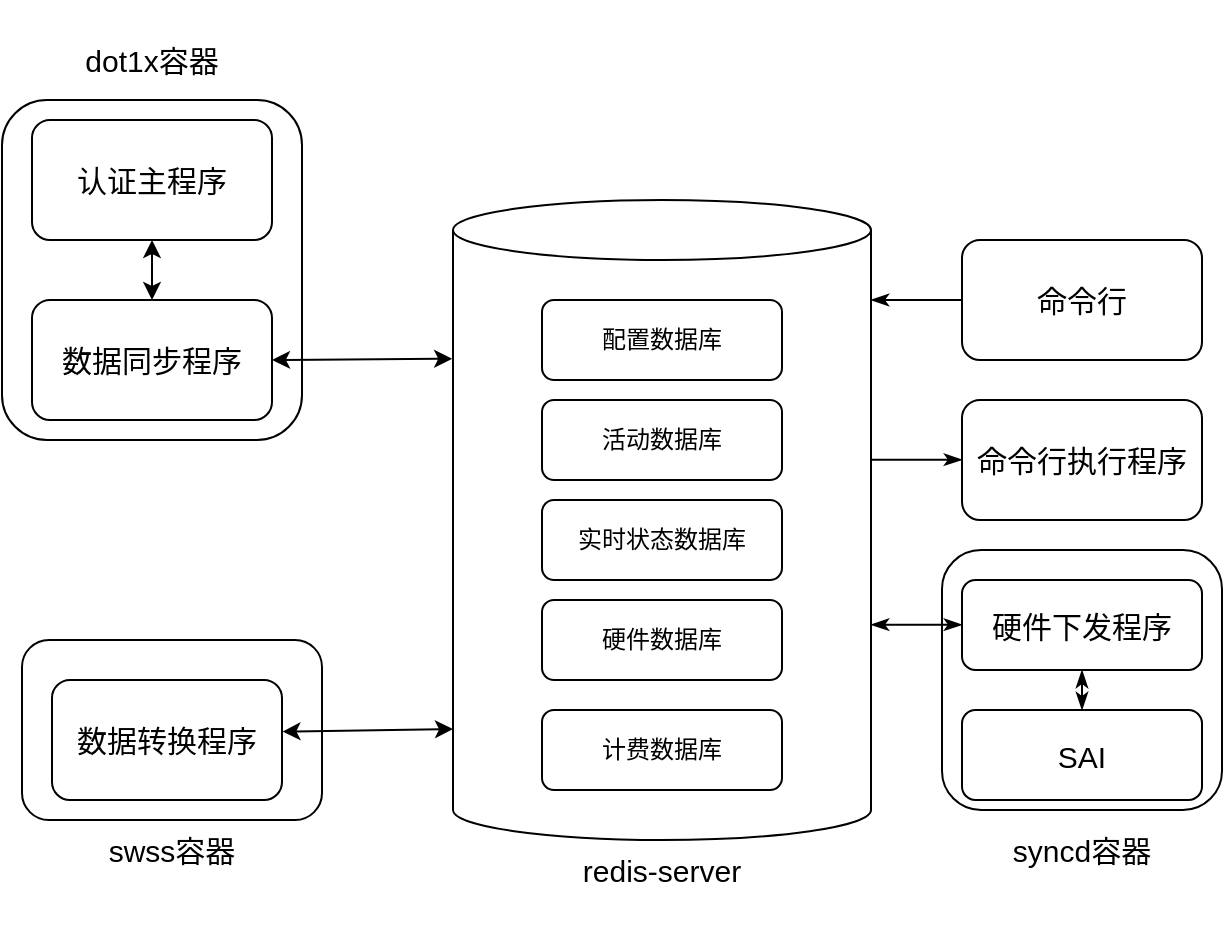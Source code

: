 <mxfile version="21.7.2" type="github">
  <diagram name="第 1 页" id="kQxH4o4MYv3QeV6YHNyG">
    <mxGraphModel dx="1394" dy="914" grid="1" gridSize="10" guides="1" tooltips="1" connect="1" arrows="1" fold="1" page="1" pageScale="1" pageWidth="827" pageHeight="1169" math="0" shadow="0">
      <root>
        <mxCell id="0" />
        <mxCell id="1" parent="0" />
        <mxCell id="e3XO2X61PwdJuCGAqBvr-11" value="&lt;span style=&quot;font-size: 15px;&quot;&gt;redis-server&lt;/span&gt;" style="rounded=0;whiteSpace=wrap;html=1;strokeColor=none;" vertex="1" parent="1">
          <mxGeometry x="370" y="635" width="120" height="60" as="geometry" />
        </mxCell>
        <mxCell id="D8499A-pIcaz8jb8ckPU-46" value="&lt;font style=&quot;font-size: 15px;&quot;&gt;syncd容器&lt;/font&gt;" style="rounded=0;whiteSpace=wrap;html=1;strokeColor=none;" parent="1" vertex="1">
          <mxGeometry x="580" y="625" width="120" height="60" as="geometry" />
        </mxCell>
        <mxCell id="D8499A-pIcaz8jb8ckPU-44" value="&lt;font style=&quot;font-size: 15px;&quot;&gt;dot1x容器&lt;/font&gt;" style="rounded=0;whiteSpace=wrap;html=1;strokeColor=none;" parent="1" vertex="1">
          <mxGeometry x="115" y="230" width="120" height="60" as="geometry" />
        </mxCell>
        <mxCell id="D8499A-pIcaz8jb8ckPU-47" value="&lt;font style=&quot;font-size: 15px;&quot;&gt;swss容器&lt;/font&gt;" style="rounded=0;whiteSpace=wrap;html=1;strokeColor=none;" parent="1" vertex="1">
          <mxGeometry x="125" y="625" width="120" height="60" as="geometry" />
        </mxCell>
        <mxCell id="D8499A-pIcaz8jb8ckPU-21" value="" style="rounded=1;whiteSpace=wrap;html=1;" parent="1" vertex="1">
          <mxGeometry x="110" y="550" width="150" height="90" as="geometry" />
        </mxCell>
        <mxCell id="D8499A-pIcaz8jb8ckPU-1" value="" style="shape=cylinder3;whiteSpace=wrap;html=1;boundedLbl=1;backgroundOutline=1;size=15;" parent="1" vertex="1">
          <mxGeometry x="325.5" y="330" width="209" height="320" as="geometry" />
        </mxCell>
        <mxCell id="D8499A-pIcaz8jb8ckPU-22" value="&lt;span style=&quot;font-size: 15px;&quot;&gt;数据转换程序&lt;/span&gt;" style="rounded=1;whiteSpace=wrap;html=1;" parent="1" vertex="1">
          <mxGeometry x="125" y="570" width="115" height="60" as="geometry" />
        </mxCell>
        <mxCell id="D8499A-pIcaz8jb8ckPU-23" value="配置数据库" style="rounded=1;whiteSpace=wrap;html=1;" parent="1" vertex="1">
          <mxGeometry x="370" y="380" width="120" height="40" as="geometry" />
        </mxCell>
        <mxCell id="D8499A-pIcaz8jb8ckPU-24" value="&lt;span style=&quot;font-size: 15px;&quot;&gt;命令行&lt;/span&gt;" style="rounded=1;whiteSpace=wrap;html=1;" parent="1" vertex="1">
          <mxGeometry x="580" y="350" width="120" height="60" as="geometry" />
        </mxCell>
        <mxCell id="D8499A-pIcaz8jb8ckPU-26" value="&lt;span style=&quot;font-size: 15px;&quot;&gt;命令行执行程序&lt;/span&gt;" style="rounded=1;whiteSpace=wrap;html=1;" parent="1" vertex="1">
          <mxGeometry x="580" y="430" width="120" height="60" as="geometry" />
        </mxCell>
        <mxCell id="D8499A-pIcaz8jb8ckPU-27" value="" style="rounded=1;whiteSpace=wrap;html=1;" parent="1" vertex="1">
          <mxGeometry x="570" y="505" width="140" height="130" as="geometry" />
        </mxCell>
        <mxCell id="D8499A-pIcaz8jb8ckPU-28" value="&lt;span style=&quot;font-size: 15px;&quot;&gt;硬件下发程序&lt;/span&gt;" style="rounded=1;whiteSpace=wrap;html=1;" parent="1" vertex="1">
          <mxGeometry x="580" y="520" width="120" height="45" as="geometry" />
        </mxCell>
        <mxCell id="D8499A-pIcaz8jb8ckPU-29" value="&lt;span style=&quot;font-size: 15px;&quot;&gt;SAI&lt;/span&gt;" style="rounded=1;whiteSpace=wrap;html=1;" parent="1" vertex="1">
          <mxGeometry x="580" y="585" width="120" height="45" as="geometry" />
        </mxCell>
        <mxCell id="D8499A-pIcaz8jb8ckPU-31" value="" style="rounded=1;whiteSpace=wrap;html=1;" parent="1" vertex="1">
          <mxGeometry x="100" y="280" width="150" height="170" as="geometry" />
        </mxCell>
        <mxCell id="D8499A-pIcaz8jb8ckPU-32" value="&lt;span style=&quot;font-size: 15px;&quot;&gt;认证主程序&lt;/span&gt;" style="rounded=1;whiteSpace=wrap;html=1;" parent="1" vertex="1">
          <mxGeometry x="115" y="290" width="120" height="60" as="geometry" />
        </mxCell>
        <mxCell id="D8499A-pIcaz8jb8ckPU-33" value="&lt;span style=&quot;font-size: 15px;&quot;&gt;数据同步程序&lt;/span&gt;" style="rounded=1;whiteSpace=wrap;html=1;" parent="1" vertex="1">
          <mxGeometry x="115" y="380" width="120" height="60" as="geometry" />
        </mxCell>
        <mxCell id="D8499A-pIcaz8jb8ckPU-35" value="" style="endArrow=classic;startArrow=classic;html=1;rounded=0;exitX=0.5;exitY=0;exitDx=0;exitDy=0;entryX=0.5;entryY=1;entryDx=0;entryDy=0;" parent="1" source="D8499A-pIcaz8jb8ckPU-33" target="D8499A-pIcaz8jb8ckPU-32" edge="1">
          <mxGeometry width="50" height="50" relative="1" as="geometry">
            <mxPoint x="300" y="400" as="sourcePoint" />
            <mxPoint x="350" y="350" as="targetPoint" />
          </mxGeometry>
        </mxCell>
        <mxCell id="D8499A-pIcaz8jb8ckPU-36" value="" style="endArrow=classic;startArrow=classic;html=1;rounded=0;exitX=1;exitY=0.5;exitDx=0;exitDy=0;entryX=-0.002;entryY=0.248;entryDx=0;entryDy=0;entryPerimeter=0;" parent="1" source="D8499A-pIcaz8jb8ckPU-33" target="D8499A-pIcaz8jb8ckPU-1" edge="1">
          <mxGeometry width="50" height="50" relative="1" as="geometry">
            <mxPoint x="290" y="410" as="sourcePoint" />
            <mxPoint x="320" y="410" as="targetPoint" />
          </mxGeometry>
        </mxCell>
        <mxCell id="D8499A-pIcaz8jb8ckPU-37" value="" style="endArrow=classicThin;startArrow=none;html=1;rounded=0;exitX=0;exitY=0.5;exitDx=0;exitDy=0;endFill=1;startFill=0;" parent="1" source="D8499A-pIcaz8jb8ckPU-24" edge="1">
          <mxGeometry width="50" height="50" relative="1" as="geometry">
            <mxPoint x="304.5" y="570" as="sourcePoint" />
            <mxPoint x="534.5" y="380" as="targetPoint" />
          </mxGeometry>
        </mxCell>
        <mxCell id="D8499A-pIcaz8jb8ckPU-41" value="" style="endArrow=classicThin;html=1;rounded=0;exitX=0.5;exitY=1;exitDx=0;exitDy=0;entryX=0.5;entryY=0;entryDx=0;entryDy=0;startArrow=classicThin;startFill=1;endFill=1;" parent="1" source="D8499A-pIcaz8jb8ckPU-28" target="D8499A-pIcaz8jb8ckPU-29" edge="1">
          <mxGeometry width="50" height="50" relative="1" as="geometry">
            <mxPoint x="465" y="585" as="sourcePoint" />
            <mxPoint x="515" y="535" as="targetPoint" />
          </mxGeometry>
        </mxCell>
        <mxCell id="e3XO2X61PwdJuCGAqBvr-5" value="活动数据库" style="rounded=1;whiteSpace=wrap;html=1;" vertex="1" parent="1">
          <mxGeometry x="370" y="430" width="120" height="40" as="geometry" />
        </mxCell>
        <mxCell id="e3XO2X61PwdJuCGAqBvr-6" value="计费数据库" style="rounded=1;whiteSpace=wrap;html=1;" vertex="1" parent="1">
          <mxGeometry x="370" y="585" width="120" height="40" as="geometry" />
        </mxCell>
        <mxCell id="e3XO2X61PwdJuCGAqBvr-7" value="硬件数据库" style="rounded=1;whiteSpace=wrap;html=1;" vertex="1" parent="1">
          <mxGeometry x="370" y="530" width="120" height="40" as="geometry" />
        </mxCell>
        <mxCell id="e3XO2X61PwdJuCGAqBvr-8" value="实时状态数据库" style="rounded=1;whiteSpace=wrap;html=1;" vertex="1" parent="1">
          <mxGeometry x="370" y="480" width="120" height="40" as="geometry" />
        </mxCell>
        <mxCell id="e3XO2X61PwdJuCGAqBvr-9" value="" style="endArrow=classic;startArrow=classic;html=1;rounded=0;exitX=1.002;exitY=0.43;exitDx=0;exitDy=0;entryX=-0.002;entryY=0.248;entryDx=0;entryDy=0;entryPerimeter=0;exitPerimeter=0;" edge="1" parent="1" source="D8499A-pIcaz8jb8ckPU-22">
          <mxGeometry width="50" height="50" relative="1" as="geometry">
            <mxPoint x="235.5" y="595.5" as="sourcePoint" />
            <mxPoint x="325.5" y="594.5" as="targetPoint" />
          </mxGeometry>
        </mxCell>
        <mxCell id="e3XO2X61PwdJuCGAqBvr-12" value="" style="endArrow=none;startArrow=classicThin;html=1;rounded=0;exitX=0;exitY=0.5;exitDx=0;exitDy=0;endFill=0;startFill=1;" edge="1" parent="1">
          <mxGeometry width="50" height="50" relative="1" as="geometry">
            <mxPoint x="580" y="459.86" as="sourcePoint" />
            <mxPoint x="534.5" y="459.86" as="targetPoint" />
          </mxGeometry>
        </mxCell>
        <mxCell id="e3XO2X61PwdJuCGAqBvr-13" value="" style="endArrow=classicThin;startArrow=classicThin;html=1;rounded=0;exitX=0;exitY=0.5;exitDx=0;exitDy=0;endFill=1;startFill=1;" edge="1" parent="1">
          <mxGeometry width="50" height="50" relative="1" as="geometry">
            <mxPoint x="580" y="542.36" as="sourcePoint" />
            <mxPoint x="534.5" y="542.36" as="targetPoint" />
          </mxGeometry>
        </mxCell>
      </root>
    </mxGraphModel>
  </diagram>
</mxfile>
